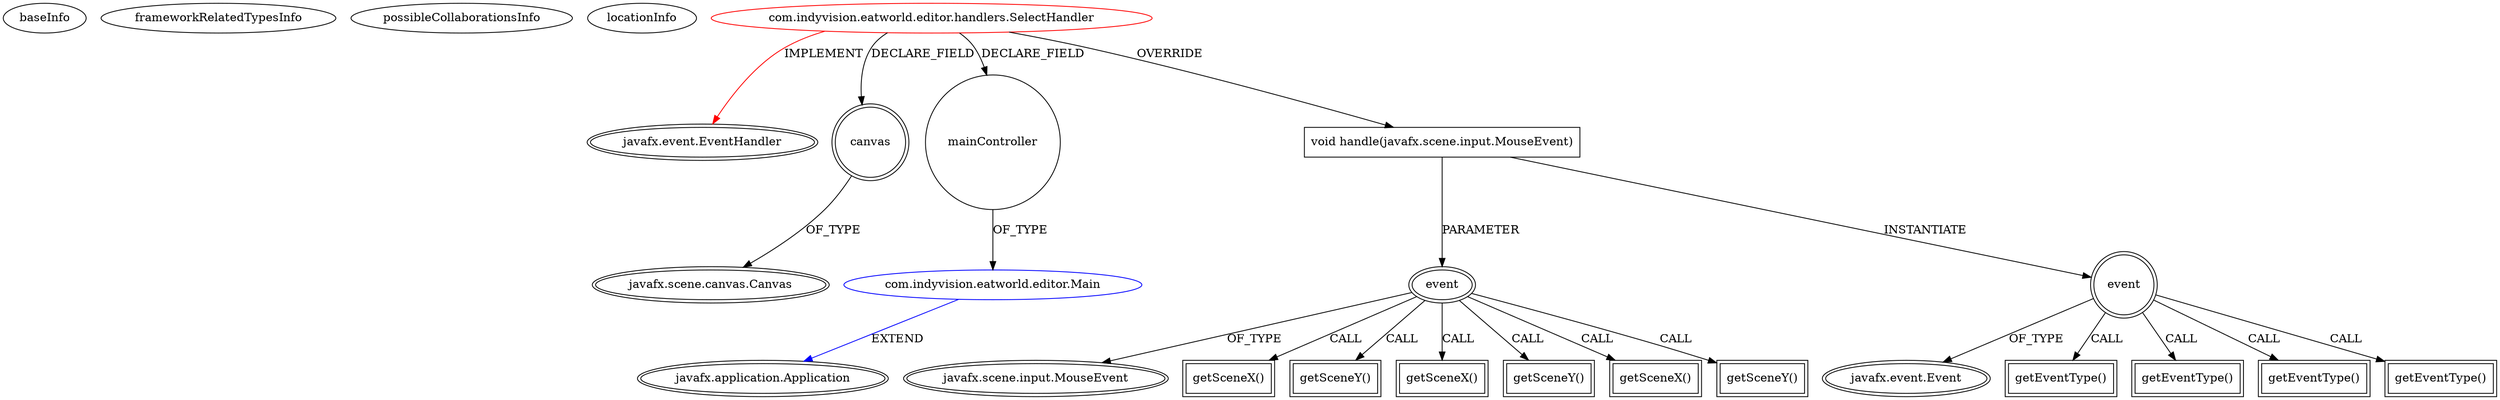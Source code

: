 digraph {
baseInfo[graphId=3191,category="extension_graph",isAnonymous=false,possibleRelation=true]
frameworkRelatedTypesInfo[0="javafx.event.EventHandler"]
possibleCollaborationsInfo[0="3191~FIELD_DECLARATION-~javafx.event.EventHandler ~javafx.application.Application ~false~false"]
locationInfo[projectName="indysvision-EatWorldEditor",filePath="/indysvision-EatWorldEditor/EatWorldEditor-master/src/com/indyvision/eatworld/editor/handlers/SelectHandler.java",contextSignature="SelectHandler",graphId="3191"]
0[label="com.indyvision.eatworld.editor.handlers.SelectHandler",vertexType="ROOT_CLIENT_CLASS_DECLARATION",isFrameworkType=false,color=red]
1[label="javafx.event.EventHandler",vertexType="FRAMEWORK_INTERFACE_TYPE",isFrameworkType=true,peripheries=2]
2[label="canvas",vertexType="FIELD_DECLARATION",isFrameworkType=true,peripheries=2,shape=circle]
3[label="javafx.scene.canvas.Canvas",vertexType="FRAMEWORK_CLASS_TYPE",isFrameworkType=true,peripheries=2]
4[label="mainController",vertexType="FIELD_DECLARATION",isFrameworkType=false,shape=circle]
5[label="com.indyvision.eatworld.editor.Main",vertexType="REFERENCE_CLIENT_CLASS_DECLARATION",isFrameworkType=false,color=blue]
6[label="javafx.application.Application",vertexType="FRAMEWORK_CLASS_TYPE",isFrameworkType=true,peripheries=2]
7[label="void handle(javafx.scene.input.MouseEvent)",vertexType="OVERRIDING_METHOD_DECLARATION",isFrameworkType=false,shape=box]
8[label="event",vertexType="PARAMETER_DECLARATION",isFrameworkType=true,peripheries=2]
9[label="javafx.scene.input.MouseEvent",vertexType="FRAMEWORK_CLASS_TYPE",isFrameworkType=true,peripheries=2]
10[label="event",vertexType="VARIABLE_EXPRESION",isFrameworkType=true,peripheries=2,shape=circle]
12[label="javafx.event.Event",vertexType="FRAMEWORK_CLASS_TYPE",isFrameworkType=true,peripheries=2]
11[label="getEventType()",vertexType="INSIDE_CALL",isFrameworkType=true,peripheries=2,shape=box]
14[label="getSceneX()",vertexType="INSIDE_CALL",isFrameworkType=true,peripheries=2,shape=box]
16[label="getSceneY()",vertexType="INSIDE_CALL",isFrameworkType=true,peripheries=2,shape=box]
18[label="getEventType()",vertexType="INSIDE_CALL",isFrameworkType=true,peripheries=2,shape=box]
20[label="getSceneX()",vertexType="INSIDE_CALL",isFrameworkType=true,peripheries=2,shape=box]
22[label="getSceneY()",vertexType="INSIDE_CALL",isFrameworkType=true,peripheries=2,shape=box]
24[label="getEventType()",vertexType="INSIDE_CALL",isFrameworkType=true,peripheries=2,shape=box]
26[label="getEventType()",vertexType="INSIDE_CALL",isFrameworkType=true,peripheries=2,shape=box]
28[label="getSceneX()",vertexType="INSIDE_CALL",isFrameworkType=true,peripheries=2,shape=box]
30[label="getSceneY()",vertexType="INSIDE_CALL",isFrameworkType=true,peripheries=2,shape=box]
0->1[label="IMPLEMENT",color=red]
0->2[label="DECLARE_FIELD"]
2->3[label="OF_TYPE"]
0->4[label="DECLARE_FIELD"]
5->6[label="EXTEND",color=blue]
4->5[label="OF_TYPE"]
0->7[label="OVERRIDE"]
8->9[label="OF_TYPE"]
7->8[label="PARAMETER"]
7->10[label="INSTANTIATE"]
10->12[label="OF_TYPE"]
10->11[label="CALL"]
8->14[label="CALL"]
8->16[label="CALL"]
10->18[label="CALL"]
8->20[label="CALL"]
8->22[label="CALL"]
10->24[label="CALL"]
10->26[label="CALL"]
8->28[label="CALL"]
8->30[label="CALL"]
}

